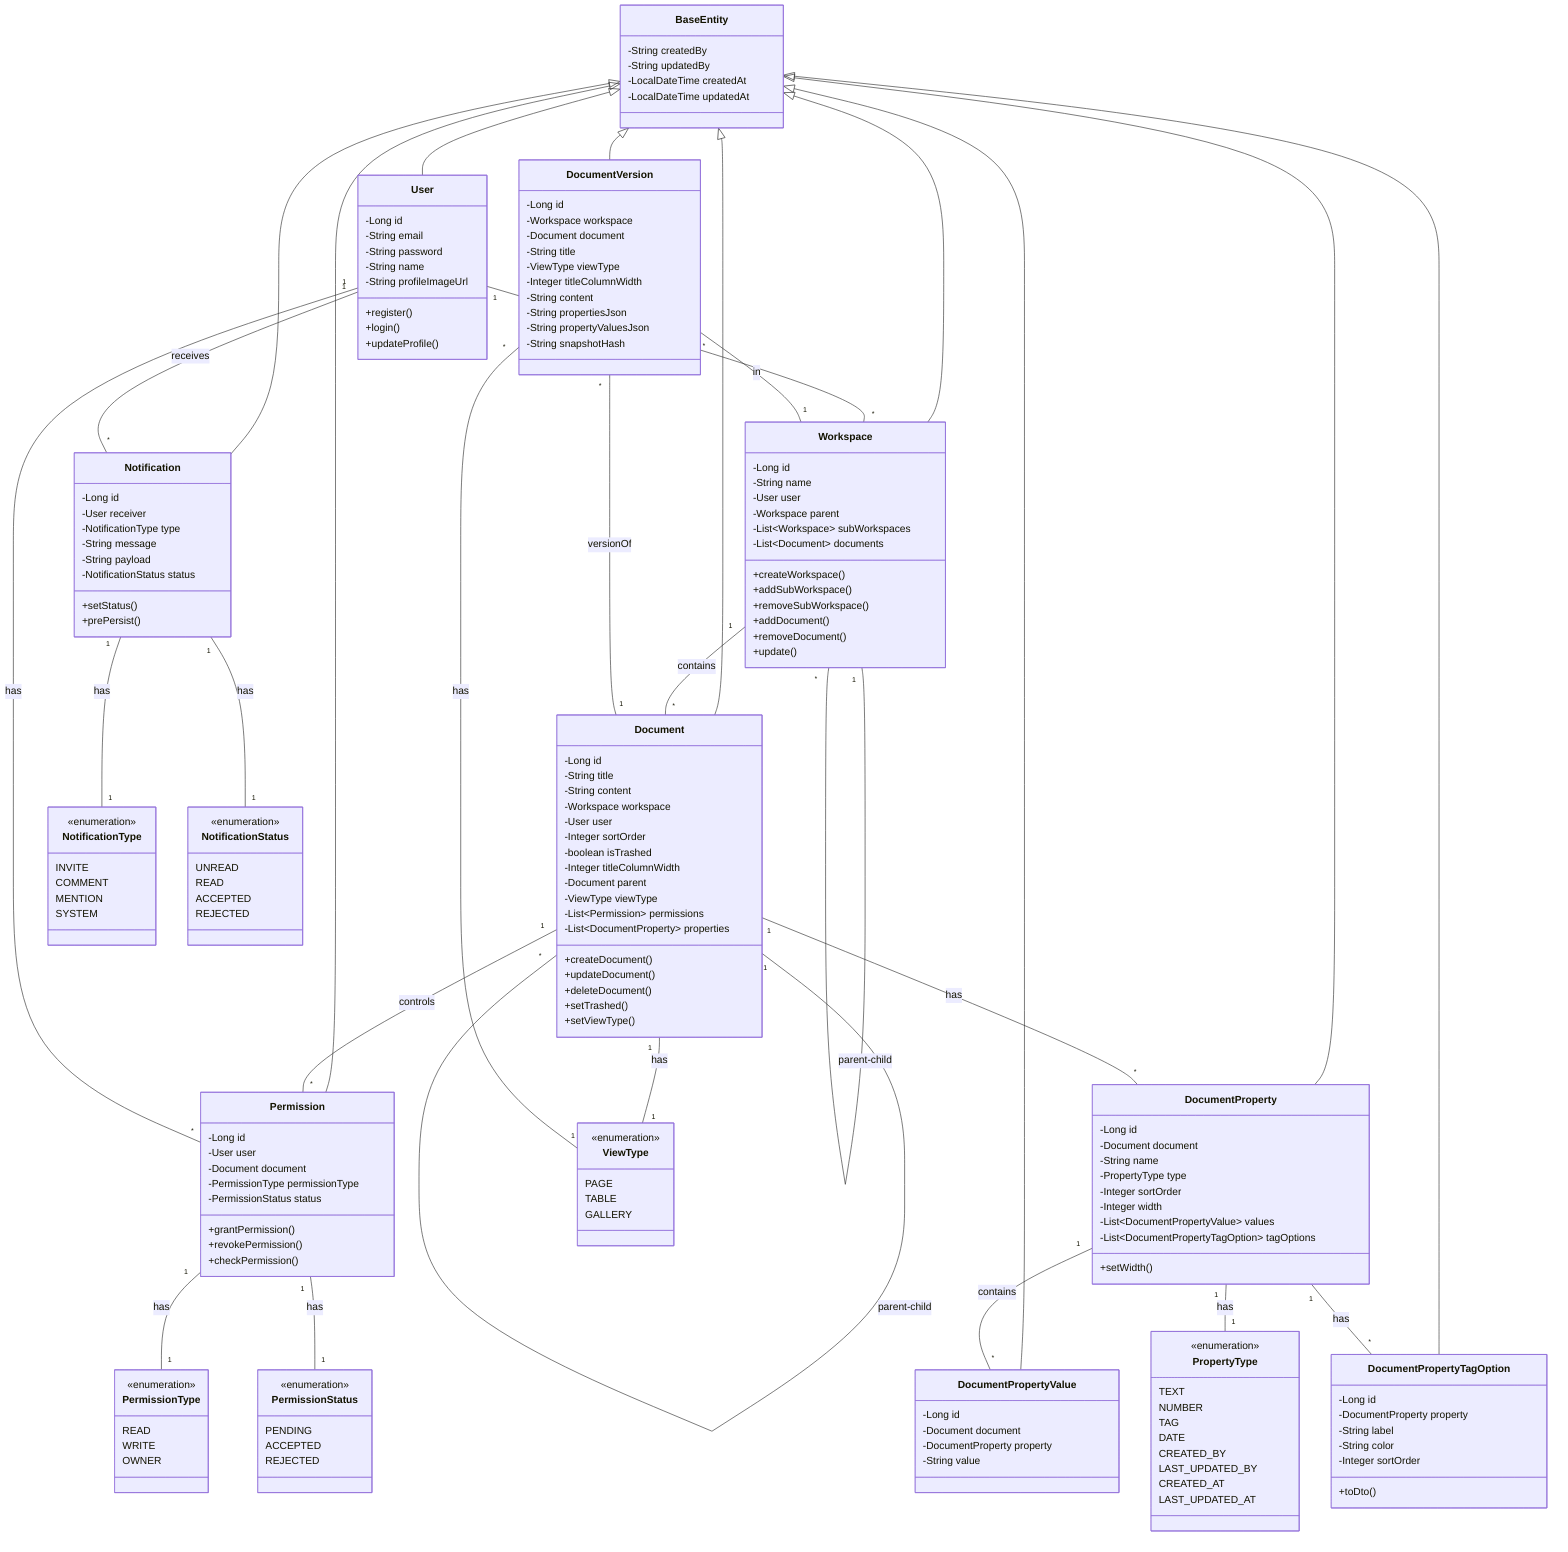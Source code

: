 classDiagram
    class BaseEntity {
        -String createdBy
        -String updatedBy
        -LocalDateTime createdAt
        -LocalDateTime updatedAt
    }

    class User {
        -Long id
        -String email
        -String password
        -String name
        -String profileImageUrl
        +register()
        +login()
        +updateProfile()
    }

    class Workspace {
        -Long id
        -String name
        -User user
        -Workspace parent
        -List~Workspace~ subWorkspaces
        -List~Document~ documents
        +createWorkspace()
        +addSubWorkspace()
        +removeSubWorkspace()
        +addDocument()
        +removeDocument()
        +update()
    }

    class Document {
        -Long id
        -String title
        -String content
        -Workspace workspace
        -User user
        -Integer sortOrder
        -boolean isTrashed
        -Integer titleColumnWidth
        -Document parent
        -ViewType viewType
        -List~Permission~ permissions
        -List~DocumentProperty~ properties
        +createDocument()
        +updateDocument()
        +deleteDocument()
        +setTrashed()
        +setViewType()
    }

    class DocumentProperty {
        -Long id
        -Document document
        -String name
        -PropertyType type
        -Integer sortOrder
        -Integer width
        -List~DocumentPropertyValue~ values
        -List~DocumentPropertyTagOption~ tagOptions
        +setWidth()
    }

    class DocumentPropertyValue {
        -Long id
        -Document document
        -DocumentProperty property
        -String value
    }

    class DocumentVersion {
        -Long id
        -Workspace workspace
        -Document document
        -String title
        -ViewType viewType
        -Integer titleColumnWidth
        -String content
        -String propertiesJson
        -String propertyValuesJson
        -String snapshotHash
    }

    class DocumentPropertyTagOption {
        -Long id
        -DocumentProperty property
        -String label
        -String color
        -Integer sortOrder
        +toDto()
    }

    class Permission {
        -Long id
        -User user
        -Document document
        -PermissionType permissionType
        -PermissionStatus status
        +grantPermission()
        +revokePermission()
        +checkPermission()
    }

    class Notification {
        -Long id
        -User receiver
        -NotificationType type
        -String message
        -String payload
        -NotificationStatus status
        +setStatus()
        +prePersist()
    }

    class ViewType {
        <<enumeration>>
        PAGE
        TABLE
        GALLERY
    }

    class PropertyType {
        <<enumeration>>
        TEXT
        NUMBER
        TAG
        DATE
        CREATED_BY
        LAST_UPDATED_BY
        CREATED_AT
        LAST_UPDATED_AT
    }

    class PermissionType {
        <<enumeration>>
        READ
        WRITE
        OWNER
    }

    class PermissionStatus {
        <<enumeration>>
        PENDING
        ACCEPTED
        REJECTED
    }

    class NotificationType {
        <<enumeration>>
        INVITE
        COMMENT
        MENTION
        SYSTEM
    }

    class NotificationStatus {
        <<enumeration>>
        UNREAD
        READ
        ACCEPTED
        REJECTED
    }

    BaseEntity <|-- User
    BaseEntity <|-- Workspace
    BaseEntity <|-- Document
    BaseEntity <|-- DocumentProperty
    BaseEntity <|-- DocumentPropertyValue
    BaseEntity <|-- DocumentVersion
    BaseEntity <|-- DocumentPropertyTagOption
    BaseEntity <|-- Permission
    BaseEntity <|-- Notification

    User "1" -- "*" Workspace : owns
    Workspace "1" -- "*" Workspace : parent-child
    Workspace "1" -- "*" Document : contains
    Document "1" -- "*" Document : parent-child
    Document "1" -- "*" DocumentProperty : has
    DocumentProperty "1" -- "*" DocumentPropertyValue : contains
    DocumentProperty "1" -- "*" DocumentPropertyTagOption : has
    Document "1" -- "*" Permission : controls
    User "1" -- "*" Permission : has
    User "1" -- "*" Notification : receives
    Document "1" -- "1" ViewType : has
    DocumentProperty "1" -- "1" PropertyType : has
    DocumentVersion "*" -- "1" Document : versionOf
    DocumentVersion "*" -- "1" Workspace : in
    DocumentVersion "*" -- "1" ViewType : has
    Permission "1" -- "1" PermissionType : has
    Permission "1" -- "1" PermissionStatus : has
    Notification "1" -- "1" NotificationType : has
    Notification "1" -- "1" NotificationStatus : has